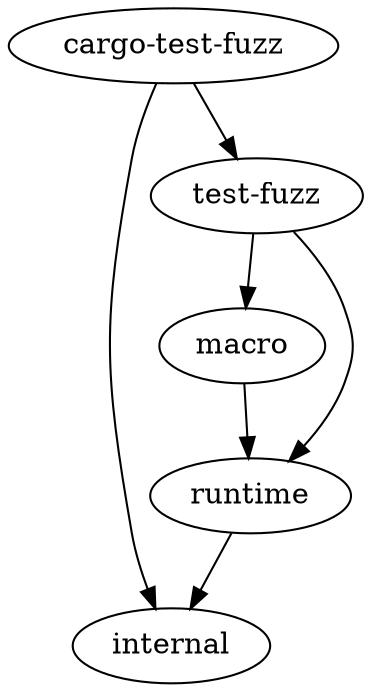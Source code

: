 digraph {
    "cargo-test-fuzz" -> "internal"
    "cargo-test-fuzz" -> "test-fuzz"
    "macro" -> "runtime"
    "runtime" -> "internal"
    "test-fuzz" -> "runtime"
    "test-fuzz" -> "macro"
}
